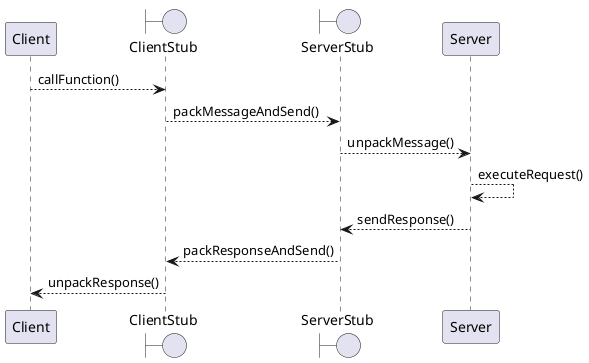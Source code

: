 @startuml
participant Client
boundary ClientStub
boundary ServerStub
participant Server

Client --> ClientStub: callFunction()
ClientStub --> ServerStub: packMessageAndSend()
ServerStub --> Server: unpackMessage()
Server --> Server: executeRequest()
Server --> ServerStub: sendResponse()
ServerStub --> ClientStub: packResponseAndSend()
ClientStub --> Client: unpackResponse()
@enduml